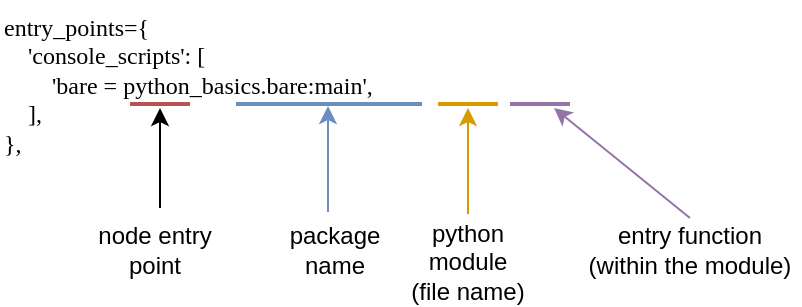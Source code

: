 <mxfile version="23.0.2" type="device">
  <diagram name="entry" id="-fmLWesuxfHuVlHm4Eb1">
    <mxGraphModel dx="409" dy="440" grid="1" gridSize="10" guides="1" tooltips="1" connect="1" arrows="1" fold="1" page="1" pageScale="1" pageWidth="850" pageHeight="1100" math="0" shadow="0">
      <root>
        <mxCell id="0" />
        <mxCell id="1" parent="0" />
        <mxCell id="7m3qXim2h5Vj4lzrUXl9-3" value="entry_points={&#xa;    &#39;console_scripts&#39;: [&#xa;        &#39;bare = python_basics.bare:main&#39;,&#xa;    ],&#xa;}," style="text;whiteSpace=wrap;fontFamily=Lucida Console;" vertex="1" parent="1">
          <mxGeometry x="340" y="310" width="360" height="100" as="geometry" />
        </mxCell>
        <mxCell id="7m3qXim2h5Vj4lzrUXl9-4" value="" style="endArrow=none;html=1;rounded=0;fillColor=#f8cecc;strokeColor=#b85450;strokeWidth=2;" edge="1" parent="1">
          <mxGeometry width="50" height="50" relative="1" as="geometry">
            <mxPoint x="405" y="362" as="sourcePoint" />
            <mxPoint x="435" y="362" as="targetPoint" />
          </mxGeometry>
        </mxCell>
        <mxCell id="7m3qXim2h5Vj4lzrUXl9-6" value="node entry point" style="text;html=1;strokeColor=none;fillColor=none;align=center;verticalAlign=middle;whiteSpace=wrap;rounded=0;" vertex="1" parent="1">
          <mxGeometry x="380" y="420" width="75" height="30" as="geometry" />
        </mxCell>
        <mxCell id="7m3qXim2h5Vj4lzrUXl9-7" value="" style="endArrow=none;html=1;rounded=0;fillColor=#dae8fc;strokeColor=#6c8ebf;strokeWidth=2;" edge="1" parent="1">
          <mxGeometry width="50" height="50" relative="1" as="geometry">
            <mxPoint x="458" y="362" as="sourcePoint" />
            <mxPoint x="551" y="362" as="targetPoint" />
          </mxGeometry>
        </mxCell>
        <mxCell id="7m3qXim2h5Vj4lzrUXl9-8" value="" style="endArrow=classic;html=1;rounded=0;fillColor=#dae8fc;strokeColor=#6c8ebf;" edge="1" parent="1">
          <mxGeometry width="50" height="50" relative="1" as="geometry">
            <mxPoint x="504" y="416" as="sourcePoint" />
            <mxPoint x="504" y="363" as="targetPoint" />
          </mxGeometry>
        </mxCell>
        <mxCell id="7m3qXim2h5Vj4lzrUXl9-9" value="package name" style="text;html=1;strokeColor=none;fillColor=none;align=center;verticalAlign=middle;whiteSpace=wrap;rounded=0;" vertex="1" parent="1">
          <mxGeometry x="470" y="420" width="75" height="30" as="geometry" />
        </mxCell>
        <mxCell id="7m3qXim2h5Vj4lzrUXl9-10" value="" style="endArrow=none;html=1;rounded=0;fillColor=#ffe6cc;strokeColor=#d79b00;strokeWidth=2;" edge="1" parent="1">
          <mxGeometry width="50" height="50" relative="1" as="geometry">
            <mxPoint x="559" y="362" as="sourcePoint" />
            <mxPoint x="589" y="362" as="targetPoint" />
          </mxGeometry>
        </mxCell>
        <mxCell id="7m3qXim2h5Vj4lzrUXl9-11" value="python module&lt;br&gt;(file name)" style="text;html=1;strokeColor=none;fillColor=none;align=center;verticalAlign=middle;whiteSpace=wrap;rounded=0;" vertex="1" parent="1">
          <mxGeometry x="534" y="426" width="80" height="30" as="geometry" />
        </mxCell>
        <mxCell id="7m3qXim2h5Vj4lzrUXl9-12" value="" style="endArrow=classic;html=1;rounded=0;fillColor=#ffe6cc;strokeColor=#d79b00;" edge="1" parent="1">
          <mxGeometry width="50" height="50" relative="1" as="geometry">
            <mxPoint x="574" y="417" as="sourcePoint" />
            <mxPoint x="574" y="364" as="targetPoint" />
          </mxGeometry>
        </mxCell>
        <mxCell id="7m3qXim2h5Vj4lzrUXl9-15" value="" style="endArrow=classic;html=1;rounded=0;" edge="1" parent="1">
          <mxGeometry width="50" height="50" relative="1" as="geometry">
            <mxPoint x="420" y="414" as="sourcePoint" />
            <mxPoint x="420" y="364" as="targetPoint" />
          </mxGeometry>
        </mxCell>
        <mxCell id="7m3qXim2h5Vj4lzrUXl9-16" value="" style="endArrow=classic;html=1;rounded=0;fillColor=#e1d5e7;strokeColor=#9673a6;" edge="1" parent="1">
          <mxGeometry width="50" height="50" relative="1" as="geometry">
            <mxPoint x="685" y="419" as="sourcePoint" />
            <mxPoint x="617" y="364" as="targetPoint" />
          </mxGeometry>
        </mxCell>
        <mxCell id="7m3qXim2h5Vj4lzrUXl9-17" value="entry function&lt;br&gt;(within the module)" style="text;html=1;strokeColor=none;fillColor=none;align=center;verticalAlign=middle;whiteSpace=wrap;rounded=0;" vertex="1" parent="1">
          <mxGeometry x="630" y="420" width="110" height="30" as="geometry" />
        </mxCell>
        <mxCell id="7m3qXim2h5Vj4lzrUXl9-18" value="" style="endArrow=none;html=1;rounded=0;fillColor=#e1d5e7;strokeColor=#9673a6;strokeWidth=2;" edge="1" parent="1">
          <mxGeometry width="50" height="50" relative="1" as="geometry">
            <mxPoint x="595" y="362" as="sourcePoint" />
            <mxPoint x="625" y="362" as="targetPoint" />
          </mxGeometry>
        </mxCell>
      </root>
    </mxGraphModel>
  </diagram>
</mxfile>
